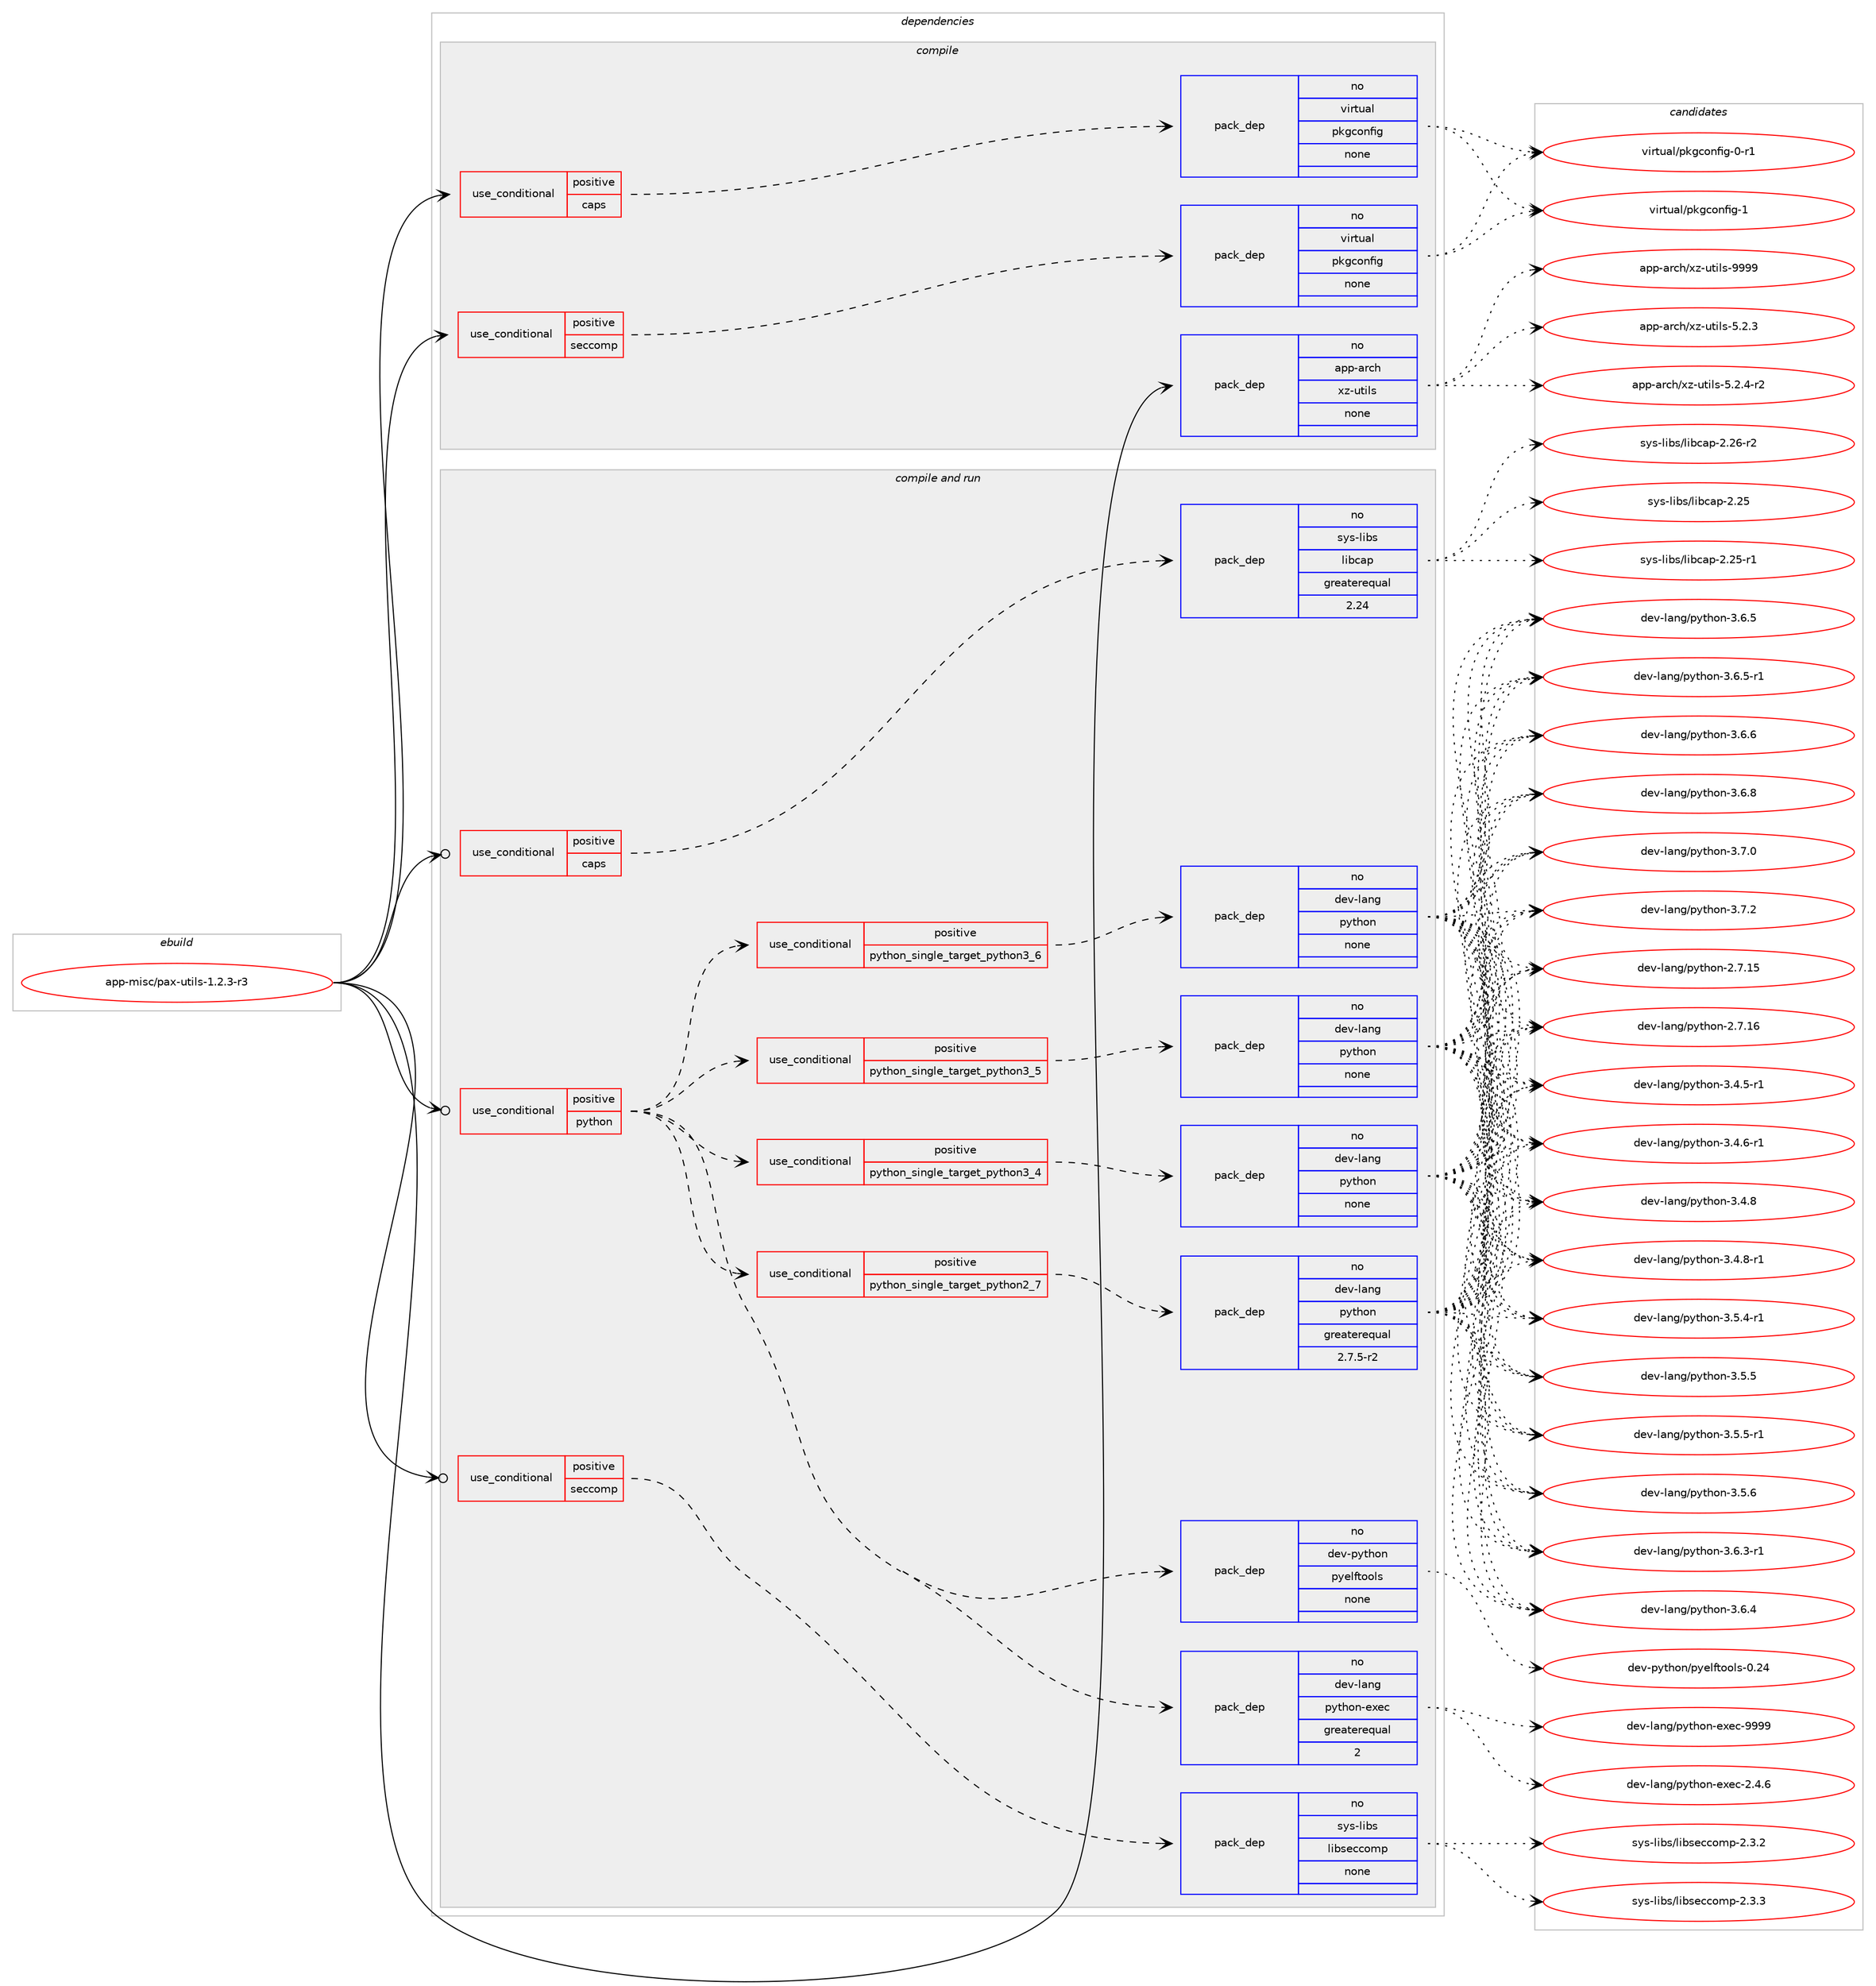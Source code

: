 digraph prolog {

# *************
# Graph options
# *************

newrank=true;
concentrate=true;
compound=true;
graph [rankdir=LR,fontname=Helvetica,fontsize=10,ranksep=1.5];#, ranksep=2.5, nodesep=0.2];
edge  [arrowhead=vee];
node  [fontname=Helvetica,fontsize=10];

# **********
# The ebuild
# **********

subgraph cluster_leftcol {
color=gray;
rank=same;
label=<<i>ebuild</i>>;
id [label="app-misc/pax-utils-1.2.3-r3", color=red, width=4, href="../app-misc/pax-utils-1.2.3-r3.svg"];
}

# ****************
# The dependencies
# ****************

subgraph cluster_midcol {
color=gray;
label=<<i>dependencies</i>>;
subgraph cluster_compile {
fillcolor="#eeeeee";
style=filled;
label=<<i>compile</i>>;
subgraph cond353706 {
dependency1300393 [label=<<TABLE BORDER="0" CELLBORDER="1" CELLSPACING="0" CELLPADDING="4"><TR><TD ROWSPAN="3" CELLPADDING="10">use_conditional</TD></TR><TR><TD>positive</TD></TR><TR><TD>caps</TD></TR></TABLE>>, shape=none, color=red];
subgraph pack926449 {
dependency1300394 [label=<<TABLE BORDER="0" CELLBORDER="1" CELLSPACING="0" CELLPADDING="4" WIDTH="220"><TR><TD ROWSPAN="6" CELLPADDING="30">pack_dep</TD></TR><TR><TD WIDTH="110">no</TD></TR><TR><TD>virtual</TD></TR><TR><TD>pkgconfig</TD></TR><TR><TD>none</TD></TR><TR><TD></TD></TR></TABLE>>, shape=none, color=blue];
}
dependency1300393:e -> dependency1300394:w [weight=20,style="dashed",arrowhead="vee"];
}
id:e -> dependency1300393:w [weight=20,style="solid",arrowhead="vee"];
subgraph cond353707 {
dependency1300395 [label=<<TABLE BORDER="0" CELLBORDER="1" CELLSPACING="0" CELLPADDING="4"><TR><TD ROWSPAN="3" CELLPADDING="10">use_conditional</TD></TR><TR><TD>positive</TD></TR><TR><TD>seccomp</TD></TR></TABLE>>, shape=none, color=red];
subgraph pack926450 {
dependency1300396 [label=<<TABLE BORDER="0" CELLBORDER="1" CELLSPACING="0" CELLPADDING="4" WIDTH="220"><TR><TD ROWSPAN="6" CELLPADDING="30">pack_dep</TD></TR><TR><TD WIDTH="110">no</TD></TR><TR><TD>virtual</TD></TR><TR><TD>pkgconfig</TD></TR><TR><TD>none</TD></TR><TR><TD></TD></TR></TABLE>>, shape=none, color=blue];
}
dependency1300395:e -> dependency1300396:w [weight=20,style="dashed",arrowhead="vee"];
}
id:e -> dependency1300395:w [weight=20,style="solid",arrowhead="vee"];
subgraph pack926451 {
dependency1300397 [label=<<TABLE BORDER="0" CELLBORDER="1" CELLSPACING="0" CELLPADDING="4" WIDTH="220"><TR><TD ROWSPAN="6" CELLPADDING="30">pack_dep</TD></TR><TR><TD WIDTH="110">no</TD></TR><TR><TD>app-arch</TD></TR><TR><TD>xz-utils</TD></TR><TR><TD>none</TD></TR><TR><TD></TD></TR></TABLE>>, shape=none, color=blue];
}
id:e -> dependency1300397:w [weight=20,style="solid",arrowhead="vee"];
}
subgraph cluster_compileandrun {
fillcolor="#eeeeee";
style=filled;
label=<<i>compile and run</i>>;
subgraph cond353708 {
dependency1300398 [label=<<TABLE BORDER="0" CELLBORDER="1" CELLSPACING="0" CELLPADDING="4"><TR><TD ROWSPAN="3" CELLPADDING="10">use_conditional</TD></TR><TR><TD>positive</TD></TR><TR><TD>caps</TD></TR></TABLE>>, shape=none, color=red];
subgraph pack926452 {
dependency1300399 [label=<<TABLE BORDER="0" CELLBORDER="1" CELLSPACING="0" CELLPADDING="4" WIDTH="220"><TR><TD ROWSPAN="6" CELLPADDING="30">pack_dep</TD></TR><TR><TD WIDTH="110">no</TD></TR><TR><TD>sys-libs</TD></TR><TR><TD>libcap</TD></TR><TR><TD>greaterequal</TD></TR><TR><TD>2.24</TD></TR></TABLE>>, shape=none, color=blue];
}
dependency1300398:e -> dependency1300399:w [weight=20,style="dashed",arrowhead="vee"];
}
id:e -> dependency1300398:w [weight=20,style="solid",arrowhead="odotvee"];
subgraph cond353709 {
dependency1300400 [label=<<TABLE BORDER="0" CELLBORDER="1" CELLSPACING="0" CELLPADDING="4"><TR><TD ROWSPAN="3" CELLPADDING="10">use_conditional</TD></TR><TR><TD>positive</TD></TR><TR><TD>python</TD></TR></TABLE>>, shape=none, color=red];
subgraph cond353710 {
dependency1300401 [label=<<TABLE BORDER="0" CELLBORDER="1" CELLSPACING="0" CELLPADDING="4"><TR><TD ROWSPAN="3" CELLPADDING="10">use_conditional</TD></TR><TR><TD>positive</TD></TR><TR><TD>python_single_target_python2_7</TD></TR></TABLE>>, shape=none, color=red];
subgraph pack926453 {
dependency1300402 [label=<<TABLE BORDER="0" CELLBORDER="1" CELLSPACING="0" CELLPADDING="4" WIDTH="220"><TR><TD ROWSPAN="6" CELLPADDING="30">pack_dep</TD></TR><TR><TD WIDTH="110">no</TD></TR><TR><TD>dev-lang</TD></TR><TR><TD>python</TD></TR><TR><TD>greaterequal</TD></TR><TR><TD>2.7.5-r2</TD></TR></TABLE>>, shape=none, color=blue];
}
dependency1300401:e -> dependency1300402:w [weight=20,style="dashed",arrowhead="vee"];
}
dependency1300400:e -> dependency1300401:w [weight=20,style="dashed",arrowhead="vee"];
subgraph cond353711 {
dependency1300403 [label=<<TABLE BORDER="0" CELLBORDER="1" CELLSPACING="0" CELLPADDING="4"><TR><TD ROWSPAN="3" CELLPADDING="10">use_conditional</TD></TR><TR><TD>positive</TD></TR><TR><TD>python_single_target_python3_4</TD></TR></TABLE>>, shape=none, color=red];
subgraph pack926454 {
dependency1300404 [label=<<TABLE BORDER="0" CELLBORDER="1" CELLSPACING="0" CELLPADDING="4" WIDTH="220"><TR><TD ROWSPAN="6" CELLPADDING="30">pack_dep</TD></TR><TR><TD WIDTH="110">no</TD></TR><TR><TD>dev-lang</TD></TR><TR><TD>python</TD></TR><TR><TD>none</TD></TR><TR><TD></TD></TR></TABLE>>, shape=none, color=blue];
}
dependency1300403:e -> dependency1300404:w [weight=20,style="dashed",arrowhead="vee"];
}
dependency1300400:e -> dependency1300403:w [weight=20,style="dashed",arrowhead="vee"];
subgraph cond353712 {
dependency1300405 [label=<<TABLE BORDER="0" CELLBORDER="1" CELLSPACING="0" CELLPADDING="4"><TR><TD ROWSPAN="3" CELLPADDING="10">use_conditional</TD></TR><TR><TD>positive</TD></TR><TR><TD>python_single_target_python3_5</TD></TR></TABLE>>, shape=none, color=red];
subgraph pack926455 {
dependency1300406 [label=<<TABLE BORDER="0" CELLBORDER="1" CELLSPACING="0" CELLPADDING="4" WIDTH="220"><TR><TD ROWSPAN="6" CELLPADDING="30">pack_dep</TD></TR><TR><TD WIDTH="110">no</TD></TR><TR><TD>dev-lang</TD></TR><TR><TD>python</TD></TR><TR><TD>none</TD></TR><TR><TD></TD></TR></TABLE>>, shape=none, color=blue];
}
dependency1300405:e -> dependency1300406:w [weight=20,style="dashed",arrowhead="vee"];
}
dependency1300400:e -> dependency1300405:w [weight=20,style="dashed",arrowhead="vee"];
subgraph cond353713 {
dependency1300407 [label=<<TABLE BORDER="0" CELLBORDER="1" CELLSPACING="0" CELLPADDING="4"><TR><TD ROWSPAN="3" CELLPADDING="10">use_conditional</TD></TR><TR><TD>positive</TD></TR><TR><TD>python_single_target_python3_6</TD></TR></TABLE>>, shape=none, color=red];
subgraph pack926456 {
dependency1300408 [label=<<TABLE BORDER="0" CELLBORDER="1" CELLSPACING="0" CELLPADDING="4" WIDTH="220"><TR><TD ROWSPAN="6" CELLPADDING="30">pack_dep</TD></TR><TR><TD WIDTH="110">no</TD></TR><TR><TD>dev-lang</TD></TR><TR><TD>python</TD></TR><TR><TD>none</TD></TR><TR><TD></TD></TR></TABLE>>, shape=none, color=blue];
}
dependency1300407:e -> dependency1300408:w [weight=20,style="dashed",arrowhead="vee"];
}
dependency1300400:e -> dependency1300407:w [weight=20,style="dashed",arrowhead="vee"];
subgraph pack926457 {
dependency1300409 [label=<<TABLE BORDER="0" CELLBORDER="1" CELLSPACING="0" CELLPADDING="4" WIDTH="220"><TR><TD ROWSPAN="6" CELLPADDING="30">pack_dep</TD></TR><TR><TD WIDTH="110">no</TD></TR><TR><TD>dev-lang</TD></TR><TR><TD>python-exec</TD></TR><TR><TD>greaterequal</TD></TR><TR><TD>2</TD></TR></TABLE>>, shape=none, color=blue];
}
dependency1300400:e -> dependency1300409:w [weight=20,style="dashed",arrowhead="vee"];
subgraph pack926458 {
dependency1300410 [label=<<TABLE BORDER="0" CELLBORDER="1" CELLSPACING="0" CELLPADDING="4" WIDTH="220"><TR><TD ROWSPAN="6" CELLPADDING="30">pack_dep</TD></TR><TR><TD WIDTH="110">no</TD></TR><TR><TD>dev-python</TD></TR><TR><TD>pyelftools</TD></TR><TR><TD>none</TD></TR><TR><TD></TD></TR></TABLE>>, shape=none, color=blue];
}
dependency1300400:e -> dependency1300410:w [weight=20,style="dashed",arrowhead="vee"];
}
id:e -> dependency1300400:w [weight=20,style="solid",arrowhead="odotvee"];
subgraph cond353714 {
dependency1300411 [label=<<TABLE BORDER="0" CELLBORDER="1" CELLSPACING="0" CELLPADDING="4"><TR><TD ROWSPAN="3" CELLPADDING="10">use_conditional</TD></TR><TR><TD>positive</TD></TR><TR><TD>seccomp</TD></TR></TABLE>>, shape=none, color=red];
subgraph pack926459 {
dependency1300412 [label=<<TABLE BORDER="0" CELLBORDER="1" CELLSPACING="0" CELLPADDING="4" WIDTH="220"><TR><TD ROWSPAN="6" CELLPADDING="30">pack_dep</TD></TR><TR><TD WIDTH="110">no</TD></TR><TR><TD>sys-libs</TD></TR><TR><TD>libseccomp</TD></TR><TR><TD>none</TD></TR><TR><TD></TD></TR></TABLE>>, shape=none, color=blue];
}
dependency1300411:e -> dependency1300412:w [weight=20,style="dashed",arrowhead="vee"];
}
id:e -> dependency1300411:w [weight=20,style="solid",arrowhead="odotvee"];
}
subgraph cluster_run {
fillcolor="#eeeeee";
style=filled;
label=<<i>run</i>>;
}
}

# **************
# The candidates
# **************

subgraph cluster_choices {
rank=same;
color=gray;
label=<<i>candidates</i>>;

subgraph choice926449 {
color=black;
nodesep=1;
choice11810511411611797108471121071039911111010210510345484511449 [label="virtual/pkgconfig-0-r1", color=red, width=4,href="../virtual/pkgconfig-0-r1.svg"];
choice1181051141161179710847112107103991111101021051034549 [label="virtual/pkgconfig-1", color=red, width=4,href="../virtual/pkgconfig-1.svg"];
dependency1300394:e -> choice11810511411611797108471121071039911111010210510345484511449:w [style=dotted,weight="100"];
dependency1300394:e -> choice1181051141161179710847112107103991111101021051034549:w [style=dotted,weight="100"];
}
subgraph choice926450 {
color=black;
nodesep=1;
choice11810511411611797108471121071039911111010210510345484511449 [label="virtual/pkgconfig-0-r1", color=red, width=4,href="../virtual/pkgconfig-0-r1.svg"];
choice1181051141161179710847112107103991111101021051034549 [label="virtual/pkgconfig-1", color=red, width=4,href="../virtual/pkgconfig-1.svg"];
dependency1300396:e -> choice11810511411611797108471121071039911111010210510345484511449:w [style=dotted,weight="100"];
dependency1300396:e -> choice1181051141161179710847112107103991111101021051034549:w [style=dotted,weight="100"];
}
subgraph choice926451 {
color=black;
nodesep=1;
choice971121124597114991044712012245117116105108115455346504651 [label="app-arch/xz-utils-5.2.3", color=red, width=4,href="../app-arch/xz-utils-5.2.3.svg"];
choice9711211245971149910447120122451171161051081154553465046524511450 [label="app-arch/xz-utils-5.2.4-r2", color=red, width=4,href="../app-arch/xz-utils-5.2.4-r2.svg"];
choice9711211245971149910447120122451171161051081154557575757 [label="app-arch/xz-utils-9999", color=red, width=4,href="../app-arch/xz-utils-9999.svg"];
dependency1300397:e -> choice971121124597114991044712012245117116105108115455346504651:w [style=dotted,weight="100"];
dependency1300397:e -> choice9711211245971149910447120122451171161051081154553465046524511450:w [style=dotted,weight="100"];
dependency1300397:e -> choice9711211245971149910447120122451171161051081154557575757:w [style=dotted,weight="100"];
}
subgraph choice926452 {
color=black;
nodesep=1;
choice1151211154510810598115471081059899971124550465053 [label="sys-libs/libcap-2.25", color=red, width=4,href="../sys-libs/libcap-2.25.svg"];
choice11512111545108105981154710810598999711245504650534511449 [label="sys-libs/libcap-2.25-r1", color=red, width=4,href="../sys-libs/libcap-2.25-r1.svg"];
choice11512111545108105981154710810598999711245504650544511450 [label="sys-libs/libcap-2.26-r2", color=red, width=4,href="../sys-libs/libcap-2.26-r2.svg"];
dependency1300399:e -> choice1151211154510810598115471081059899971124550465053:w [style=dotted,weight="100"];
dependency1300399:e -> choice11512111545108105981154710810598999711245504650534511449:w [style=dotted,weight="100"];
dependency1300399:e -> choice11512111545108105981154710810598999711245504650544511450:w [style=dotted,weight="100"];
}
subgraph choice926453 {
color=black;
nodesep=1;
choice10010111845108971101034711212111610411111045504655464953 [label="dev-lang/python-2.7.15", color=red, width=4,href="../dev-lang/python-2.7.15.svg"];
choice10010111845108971101034711212111610411111045504655464954 [label="dev-lang/python-2.7.16", color=red, width=4,href="../dev-lang/python-2.7.16.svg"];
choice1001011184510897110103471121211161041111104551465246534511449 [label="dev-lang/python-3.4.5-r1", color=red, width=4,href="../dev-lang/python-3.4.5-r1.svg"];
choice1001011184510897110103471121211161041111104551465246544511449 [label="dev-lang/python-3.4.6-r1", color=red, width=4,href="../dev-lang/python-3.4.6-r1.svg"];
choice100101118451089711010347112121116104111110455146524656 [label="dev-lang/python-3.4.8", color=red, width=4,href="../dev-lang/python-3.4.8.svg"];
choice1001011184510897110103471121211161041111104551465246564511449 [label="dev-lang/python-3.4.8-r1", color=red, width=4,href="../dev-lang/python-3.4.8-r1.svg"];
choice1001011184510897110103471121211161041111104551465346524511449 [label="dev-lang/python-3.5.4-r1", color=red, width=4,href="../dev-lang/python-3.5.4-r1.svg"];
choice100101118451089711010347112121116104111110455146534653 [label="dev-lang/python-3.5.5", color=red, width=4,href="../dev-lang/python-3.5.5.svg"];
choice1001011184510897110103471121211161041111104551465346534511449 [label="dev-lang/python-3.5.5-r1", color=red, width=4,href="../dev-lang/python-3.5.5-r1.svg"];
choice100101118451089711010347112121116104111110455146534654 [label="dev-lang/python-3.5.6", color=red, width=4,href="../dev-lang/python-3.5.6.svg"];
choice1001011184510897110103471121211161041111104551465446514511449 [label="dev-lang/python-3.6.3-r1", color=red, width=4,href="../dev-lang/python-3.6.3-r1.svg"];
choice100101118451089711010347112121116104111110455146544652 [label="dev-lang/python-3.6.4", color=red, width=4,href="../dev-lang/python-3.6.4.svg"];
choice100101118451089711010347112121116104111110455146544653 [label="dev-lang/python-3.6.5", color=red, width=4,href="../dev-lang/python-3.6.5.svg"];
choice1001011184510897110103471121211161041111104551465446534511449 [label="dev-lang/python-3.6.5-r1", color=red, width=4,href="../dev-lang/python-3.6.5-r1.svg"];
choice100101118451089711010347112121116104111110455146544654 [label="dev-lang/python-3.6.6", color=red, width=4,href="../dev-lang/python-3.6.6.svg"];
choice100101118451089711010347112121116104111110455146544656 [label="dev-lang/python-3.6.8", color=red, width=4,href="../dev-lang/python-3.6.8.svg"];
choice100101118451089711010347112121116104111110455146554648 [label="dev-lang/python-3.7.0", color=red, width=4,href="../dev-lang/python-3.7.0.svg"];
choice100101118451089711010347112121116104111110455146554650 [label="dev-lang/python-3.7.2", color=red, width=4,href="../dev-lang/python-3.7.2.svg"];
dependency1300402:e -> choice10010111845108971101034711212111610411111045504655464953:w [style=dotted,weight="100"];
dependency1300402:e -> choice10010111845108971101034711212111610411111045504655464954:w [style=dotted,weight="100"];
dependency1300402:e -> choice1001011184510897110103471121211161041111104551465246534511449:w [style=dotted,weight="100"];
dependency1300402:e -> choice1001011184510897110103471121211161041111104551465246544511449:w [style=dotted,weight="100"];
dependency1300402:e -> choice100101118451089711010347112121116104111110455146524656:w [style=dotted,weight="100"];
dependency1300402:e -> choice1001011184510897110103471121211161041111104551465246564511449:w [style=dotted,weight="100"];
dependency1300402:e -> choice1001011184510897110103471121211161041111104551465346524511449:w [style=dotted,weight="100"];
dependency1300402:e -> choice100101118451089711010347112121116104111110455146534653:w [style=dotted,weight="100"];
dependency1300402:e -> choice1001011184510897110103471121211161041111104551465346534511449:w [style=dotted,weight="100"];
dependency1300402:e -> choice100101118451089711010347112121116104111110455146534654:w [style=dotted,weight="100"];
dependency1300402:e -> choice1001011184510897110103471121211161041111104551465446514511449:w [style=dotted,weight="100"];
dependency1300402:e -> choice100101118451089711010347112121116104111110455146544652:w [style=dotted,weight="100"];
dependency1300402:e -> choice100101118451089711010347112121116104111110455146544653:w [style=dotted,weight="100"];
dependency1300402:e -> choice1001011184510897110103471121211161041111104551465446534511449:w [style=dotted,weight="100"];
dependency1300402:e -> choice100101118451089711010347112121116104111110455146544654:w [style=dotted,weight="100"];
dependency1300402:e -> choice100101118451089711010347112121116104111110455146544656:w [style=dotted,weight="100"];
dependency1300402:e -> choice100101118451089711010347112121116104111110455146554648:w [style=dotted,weight="100"];
dependency1300402:e -> choice100101118451089711010347112121116104111110455146554650:w [style=dotted,weight="100"];
}
subgraph choice926454 {
color=black;
nodesep=1;
choice10010111845108971101034711212111610411111045504655464953 [label="dev-lang/python-2.7.15", color=red, width=4,href="../dev-lang/python-2.7.15.svg"];
choice10010111845108971101034711212111610411111045504655464954 [label="dev-lang/python-2.7.16", color=red, width=4,href="../dev-lang/python-2.7.16.svg"];
choice1001011184510897110103471121211161041111104551465246534511449 [label="dev-lang/python-3.4.5-r1", color=red, width=4,href="../dev-lang/python-3.4.5-r1.svg"];
choice1001011184510897110103471121211161041111104551465246544511449 [label="dev-lang/python-3.4.6-r1", color=red, width=4,href="../dev-lang/python-3.4.6-r1.svg"];
choice100101118451089711010347112121116104111110455146524656 [label="dev-lang/python-3.4.8", color=red, width=4,href="../dev-lang/python-3.4.8.svg"];
choice1001011184510897110103471121211161041111104551465246564511449 [label="dev-lang/python-3.4.8-r1", color=red, width=4,href="../dev-lang/python-3.4.8-r1.svg"];
choice1001011184510897110103471121211161041111104551465346524511449 [label="dev-lang/python-3.5.4-r1", color=red, width=4,href="../dev-lang/python-3.5.4-r1.svg"];
choice100101118451089711010347112121116104111110455146534653 [label="dev-lang/python-3.5.5", color=red, width=4,href="../dev-lang/python-3.5.5.svg"];
choice1001011184510897110103471121211161041111104551465346534511449 [label="dev-lang/python-3.5.5-r1", color=red, width=4,href="../dev-lang/python-3.5.5-r1.svg"];
choice100101118451089711010347112121116104111110455146534654 [label="dev-lang/python-3.5.6", color=red, width=4,href="../dev-lang/python-3.5.6.svg"];
choice1001011184510897110103471121211161041111104551465446514511449 [label="dev-lang/python-3.6.3-r1", color=red, width=4,href="../dev-lang/python-3.6.3-r1.svg"];
choice100101118451089711010347112121116104111110455146544652 [label="dev-lang/python-3.6.4", color=red, width=4,href="../dev-lang/python-3.6.4.svg"];
choice100101118451089711010347112121116104111110455146544653 [label="dev-lang/python-3.6.5", color=red, width=4,href="../dev-lang/python-3.6.5.svg"];
choice1001011184510897110103471121211161041111104551465446534511449 [label="dev-lang/python-3.6.5-r1", color=red, width=4,href="../dev-lang/python-3.6.5-r1.svg"];
choice100101118451089711010347112121116104111110455146544654 [label="dev-lang/python-3.6.6", color=red, width=4,href="../dev-lang/python-3.6.6.svg"];
choice100101118451089711010347112121116104111110455146544656 [label="dev-lang/python-3.6.8", color=red, width=4,href="../dev-lang/python-3.6.8.svg"];
choice100101118451089711010347112121116104111110455146554648 [label="dev-lang/python-3.7.0", color=red, width=4,href="../dev-lang/python-3.7.0.svg"];
choice100101118451089711010347112121116104111110455146554650 [label="dev-lang/python-3.7.2", color=red, width=4,href="../dev-lang/python-3.7.2.svg"];
dependency1300404:e -> choice10010111845108971101034711212111610411111045504655464953:w [style=dotted,weight="100"];
dependency1300404:e -> choice10010111845108971101034711212111610411111045504655464954:w [style=dotted,weight="100"];
dependency1300404:e -> choice1001011184510897110103471121211161041111104551465246534511449:w [style=dotted,weight="100"];
dependency1300404:e -> choice1001011184510897110103471121211161041111104551465246544511449:w [style=dotted,weight="100"];
dependency1300404:e -> choice100101118451089711010347112121116104111110455146524656:w [style=dotted,weight="100"];
dependency1300404:e -> choice1001011184510897110103471121211161041111104551465246564511449:w [style=dotted,weight="100"];
dependency1300404:e -> choice1001011184510897110103471121211161041111104551465346524511449:w [style=dotted,weight="100"];
dependency1300404:e -> choice100101118451089711010347112121116104111110455146534653:w [style=dotted,weight="100"];
dependency1300404:e -> choice1001011184510897110103471121211161041111104551465346534511449:w [style=dotted,weight="100"];
dependency1300404:e -> choice100101118451089711010347112121116104111110455146534654:w [style=dotted,weight="100"];
dependency1300404:e -> choice1001011184510897110103471121211161041111104551465446514511449:w [style=dotted,weight="100"];
dependency1300404:e -> choice100101118451089711010347112121116104111110455146544652:w [style=dotted,weight="100"];
dependency1300404:e -> choice100101118451089711010347112121116104111110455146544653:w [style=dotted,weight="100"];
dependency1300404:e -> choice1001011184510897110103471121211161041111104551465446534511449:w [style=dotted,weight="100"];
dependency1300404:e -> choice100101118451089711010347112121116104111110455146544654:w [style=dotted,weight="100"];
dependency1300404:e -> choice100101118451089711010347112121116104111110455146544656:w [style=dotted,weight="100"];
dependency1300404:e -> choice100101118451089711010347112121116104111110455146554648:w [style=dotted,weight="100"];
dependency1300404:e -> choice100101118451089711010347112121116104111110455146554650:w [style=dotted,weight="100"];
}
subgraph choice926455 {
color=black;
nodesep=1;
choice10010111845108971101034711212111610411111045504655464953 [label="dev-lang/python-2.7.15", color=red, width=4,href="../dev-lang/python-2.7.15.svg"];
choice10010111845108971101034711212111610411111045504655464954 [label="dev-lang/python-2.7.16", color=red, width=4,href="../dev-lang/python-2.7.16.svg"];
choice1001011184510897110103471121211161041111104551465246534511449 [label="dev-lang/python-3.4.5-r1", color=red, width=4,href="../dev-lang/python-3.4.5-r1.svg"];
choice1001011184510897110103471121211161041111104551465246544511449 [label="dev-lang/python-3.4.6-r1", color=red, width=4,href="../dev-lang/python-3.4.6-r1.svg"];
choice100101118451089711010347112121116104111110455146524656 [label="dev-lang/python-3.4.8", color=red, width=4,href="../dev-lang/python-3.4.8.svg"];
choice1001011184510897110103471121211161041111104551465246564511449 [label="dev-lang/python-3.4.8-r1", color=red, width=4,href="../dev-lang/python-3.4.8-r1.svg"];
choice1001011184510897110103471121211161041111104551465346524511449 [label="dev-lang/python-3.5.4-r1", color=red, width=4,href="../dev-lang/python-3.5.4-r1.svg"];
choice100101118451089711010347112121116104111110455146534653 [label="dev-lang/python-3.5.5", color=red, width=4,href="../dev-lang/python-3.5.5.svg"];
choice1001011184510897110103471121211161041111104551465346534511449 [label="dev-lang/python-3.5.5-r1", color=red, width=4,href="../dev-lang/python-3.5.5-r1.svg"];
choice100101118451089711010347112121116104111110455146534654 [label="dev-lang/python-3.5.6", color=red, width=4,href="../dev-lang/python-3.5.6.svg"];
choice1001011184510897110103471121211161041111104551465446514511449 [label="dev-lang/python-3.6.3-r1", color=red, width=4,href="../dev-lang/python-3.6.3-r1.svg"];
choice100101118451089711010347112121116104111110455146544652 [label="dev-lang/python-3.6.4", color=red, width=4,href="../dev-lang/python-3.6.4.svg"];
choice100101118451089711010347112121116104111110455146544653 [label="dev-lang/python-3.6.5", color=red, width=4,href="../dev-lang/python-3.6.5.svg"];
choice1001011184510897110103471121211161041111104551465446534511449 [label="dev-lang/python-3.6.5-r1", color=red, width=4,href="../dev-lang/python-3.6.5-r1.svg"];
choice100101118451089711010347112121116104111110455146544654 [label="dev-lang/python-3.6.6", color=red, width=4,href="../dev-lang/python-3.6.6.svg"];
choice100101118451089711010347112121116104111110455146544656 [label="dev-lang/python-3.6.8", color=red, width=4,href="../dev-lang/python-3.6.8.svg"];
choice100101118451089711010347112121116104111110455146554648 [label="dev-lang/python-3.7.0", color=red, width=4,href="../dev-lang/python-3.7.0.svg"];
choice100101118451089711010347112121116104111110455146554650 [label="dev-lang/python-3.7.2", color=red, width=4,href="../dev-lang/python-3.7.2.svg"];
dependency1300406:e -> choice10010111845108971101034711212111610411111045504655464953:w [style=dotted,weight="100"];
dependency1300406:e -> choice10010111845108971101034711212111610411111045504655464954:w [style=dotted,weight="100"];
dependency1300406:e -> choice1001011184510897110103471121211161041111104551465246534511449:w [style=dotted,weight="100"];
dependency1300406:e -> choice1001011184510897110103471121211161041111104551465246544511449:w [style=dotted,weight="100"];
dependency1300406:e -> choice100101118451089711010347112121116104111110455146524656:w [style=dotted,weight="100"];
dependency1300406:e -> choice1001011184510897110103471121211161041111104551465246564511449:w [style=dotted,weight="100"];
dependency1300406:e -> choice1001011184510897110103471121211161041111104551465346524511449:w [style=dotted,weight="100"];
dependency1300406:e -> choice100101118451089711010347112121116104111110455146534653:w [style=dotted,weight="100"];
dependency1300406:e -> choice1001011184510897110103471121211161041111104551465346534511449:w [style=dotted,weight="100"];
dependency1300406:e -> choice100101118451089711010347112121116104111110455146534654:w [style=dotted,weight="100"];
dependency1300406:e -> choice1001011184510897110103471121211161041111104551465446514511449:w [style=dotted,weight="100"];
dependency1300406:e -> choice100101118451089711010347112121116104111110455146544652:w [style=dotted,weight="100"];
dependency1300406:e -> choice100101118451089711010347112121116104111110455146544653:w [style=dotted,weight="100"];
dependency1300406:e -> choice1001011184510897110103471121211161041111104551465446534511449:w [style=dotted,weight="100"];
dependency1300406:e -> choice100101118451089711010347112121116104111110455146544654:w [style=dotted,weight="100"];
dependency1300406:e -> choice100101118451089711010347112121116104111110455146544656:w [style=dotted,weight="100"];
dependency1300406:e -> choice100101118451089711010347112121116104111110455146554648:w [style=dotted,weight="100"];
dependency1300406:e -> choice100101118451089711010347112121116104111110455146554650:w [style=dotted,weight="100"];
}
subgraph choice926456 {
color=black;
nodesep=1;
choice10010111845108971101034711212111610411111045504655464953 [label="dev-lang/python-2.7.15", color=red, width=4,href="../dev-lang/python-2.7.15.svg"];
choice10010111845108971101034711212111610411111045504655464954 [label="dev-lang/python-2.7.16", color=red, width=4,href="../dev-lang/python-2.7.16.svg"];
choice1001011184510897110103471121211161041111104551465246534511449 [label="dev-lang/python-3.4.5-r1", color=red, width=4,href="../dev-lang/python-3.4.5-r1.svg"];
choice1001011184510897110103471121211161041111104551465246544511449 [label="dev-lang/python-3.4.6-r1", color=red, width=4,href="../dev-lang/python-3.4.6-r1.svg"];
choice100101118451089711010347112121116104111110455146524656 [label="dev-lang/python-3.4.8", color=red, width=4,href="../dev-lang/python-3.4.8.svg"];
choice1001011184510897110103471121211161041111104551465246564511449 [label="dev-lang/python-3.4.8-r1", color=red, width=4,href="../dev-lang/python-3.4.8-r1.svg"];
choice1001011184510897110103471121211161041111104551465346524511449 [label="dev-lang/python-3.5.4-r1", color=red, width=4,href="../dev-lang/python-3.5.4-r1.svg"];
choice100101118451089711010347112121116104111110455146534653 [label="dev-lang/python-3.5.5", color=red, width=4,href="../dev-lang/python-3.5.5.svg"];
choice1001011184510897110103471121211161041111104551465346534511449 [label="dev-lang/python-3.5.5-r1", color=red, width=4,href="../dev-lang/python-3.5.5-r1.svg"];
choice100101118451089711010347112121116104111110455146534654 [label="dev-lang/python-3.5.6", color=red, width=4,href="../dev-lang/python-3.5.6.svg"];
choice1001011184510897110103471121211161041111104551465446514511449 [label="dev-lang/python-3.6.3-r1", color=red, width=4,href="../dev-lang/python-3.6.3-r1.svg"];
choice100101118451089711010347112121116104111110455146544652 [label="dev-lang/python-3.6.4", color=red, width=4,href="../dev-lang/python-3.6.4.svg"];
choice100101118451089711010347112121116104111110455146544653 [label="dev-lang/python-3.6.5", color=red, width=4,href="../dev-lang/python-3.6.5.svg"];
choice1001011184510897110103471121211161041111104551465446534511449 [label="dev-lang/python-3.6.5-r1", color=red, width=4,href="../dev-lang/python-3.6.5-r1.svg"];
choice100101118451089711010347112121116104111110455146544654 [label="dev-lang/python-3.6.6", color=red, width=4,href="../dev-lang/python-3.6.6.svg"];
choice100101118451089711010347112121116104111110455146544656 [label="dev-lang/python-3.6.8", color=red, width=4,href="../dev-lang/python-3.6.8.svg"];
choice100101118451089711010347112121116104111110455146554648 [label="dev-lang/python-3.7.0", color=red, width=4,href="../dev-lang/python-3.7.0.svg"];
choice100101118451089711010347112121116104111110455146554650 [label="dev-lang/python-3.7.2", color=red, width=4,href="../dev-lang/python-3.7.2.svg"];
dependency1300408:e -> choice10010111845108971101034711212111610411111045504655464953:w [style=dotted,weight="100"];
dependency1300408:e -> choice10010111845108971101034711212111610411111045504655464954:w [style=dotted,weight="100"];
dependency1300408:e -> choice1001011184510897110103471121211161041111104551465246534511449:w [style=dotted,weight="100"];
dependency1300408:e -> choice1001011184510897110103471121211161041111104551465246544511449:w [style=dotted,weight="100"];
dependency1300408:e -> choice100101118451089711010347112121116104111110455146524656:w [style=dotted,weight="100"];
dependency1300408:e -> choice1001011184510897110103471121211161041111104551465246564511449:w [style=dotted,weight="100"];
dependency1300408:e -> choice1001011184510897110103471121211161041111104551465346524511449:w [style=dotted,weight="100"];
dependency1300408:e -> choice100101118451089711010347112121116104111110455146534653:w [style=dotted,weight="100"];
dependency1300408:e -> choice1001011184510897110103471121211161041111104551465346534511449:w [style=dotted,weight="100"];
dependency1300408:e -> choice100101118451089711010347112121116104111110455146534654:w [style=dotted,weight="100"];
dependency1300408:e -> choice1001011184510897110103471121211161041111104551465446514511449:w [style=dotted,weight="100"];
dependency1300408:e -> choice100101118451089711010347112121116104111110455146544652:w [style=dotted,weight="100"];
dependency1300408:e -> choice100101118451089711010347112121116104111110455146544653:w [style=dotted,weight="100"];
dependency1300408:e -> choice1001011184510897110103471121211161041111104551465446534511449:w [style=dotted,weight="100"];
dependency1300408:e -> choice100101118451089711010347112121116104111110455146544654:w [style=dotted,weight="100"];
dependency1300408:e -> choice100101118451089711010347112121116104111110455146544656:w [style=dotted,weight="100"];
dependency1300408:e -> choice100101118451089711010347112121116104111110455146554648:w [style=dotted,weight="100"];
dependency1300408:e -> choice100101118451089711010347112121116104111110455146554650:w [style=dotted,weight="100"];
}
subgraph choice926457 {
color=black;
nodesep=1;
choice1001011184510897110103471121211161041111104510112010199455046524654 [label="dev-lang/python-exec-2.4.6", color=red, width=4,href="../dev-lang/python-exec-2.4.6.svg"];
choice10010111845108971101034711212111610411111045101120101994557575757 [label="dev-lang/python-exec-9999", color=red, width=4,href="../dev-lang/python-exec-9999.svg"];
dependency1300409:e -> choice1001011184510897110103471121211161041111104510112010199455046524654:w [style=dotted,weight="100"];
dependency1300409:e -> choice10010111845108971101034711212111610411111045101120101994557575757:w [style=dotted,weight="100"];
}
subgraph choice926458 {
color=black;
nodesep=1;
choice10010111845112121116104111110471121211011081021161111111081154548465052 [label="dev-python/pyelftools-0.24", color=red, width=4,href="../dev-python/pyelftools-0.24.svg"];
dependency1300410:e -> choice10010111845112121116104111110471121211011081021161111111081154548465052:w [style=dotted,weight="100"];
}
subgraph choice926459 {
color=black;
nodesep=1;
choice115121115451081059811547108105981151019999111109112455046514650 [label="sys-libs/libseccomp-2.3.2", color=red, width=4,href="../sys-libs/libseccomp-2.3.2.svg"];
choice115121115451081059811547108105981151019999111109112455046514651 [label="sys-libs/libseccomp-2.3.3", color=red, width=4,href="../sys-libs/libseccomp-2.3.3.svg"];
dependency1300412:e -> choice115121115451081059811547108105981151019999111109112455046514650:w [style=dotted,weight="100"];
dependency1300412:e -> choice115121115451081059811547108105981151019999111109112455046514651:w [style=dotted,weight="100"];
}
}

}
